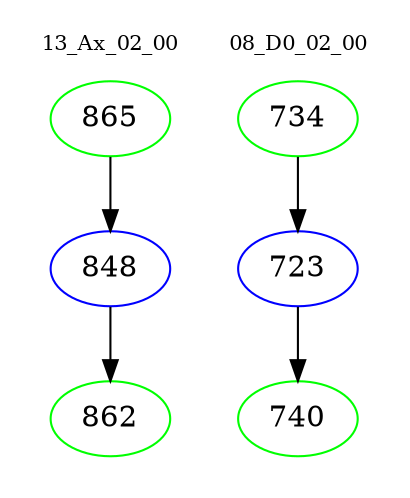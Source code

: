 digraph{
subgraph cluster_0 {
color = white
label = "13_Ax_02_00";
fontsize=10;
T0_865 [label="865", color="green"]
T0_865 -> T0_848 [color="black"]
T0_848 [label="848", color="blue"]
T0_848 -> T0_862 [color="black"]
T0_862 [label="862", color="green"]
}
subgraph cluster_1 {
color = white
label = "08_D0_02_00";
fontsize=10;
T1_734 [label="734", color="green"]
T1_734 -> T1_723 [color="black"]
T1_723 [label="723", color="blue"]
T1_723 -> T1_740 [color="black"]
T1_740 [label="740", color="green"]
}
}
